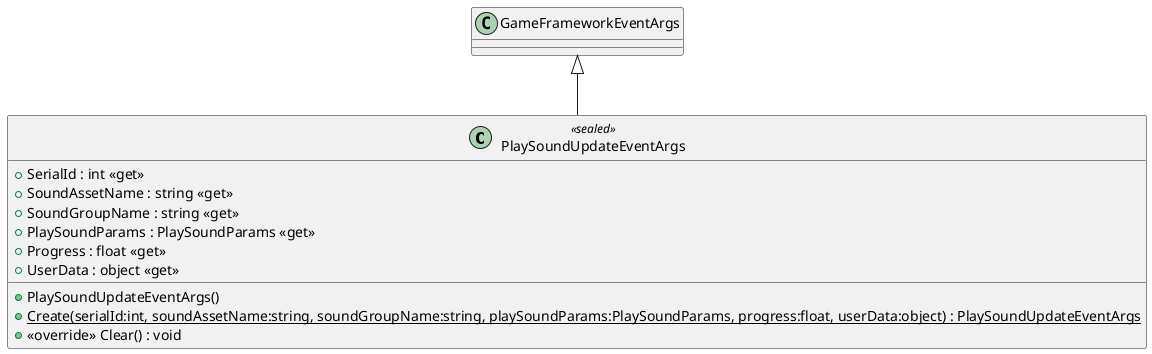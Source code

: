 @startuml
class PlaySoundUpdateEventArgs <<sealed>> {
    + PlaySoundUpdateEventArgs()
    + SerialId : int <<get>>
    + SoundAssetName : string <<get>>
    + SoundGroupName : string <<get>>
    + PlaySoundParams : PlaySoundParams <<get>>
    + Progress : float <<get>>
    + UserData : object <<get>>
    + {static} Create(serialId:int, soundAssetName:string, soundGroupName:string, playSoundParams:PlaySoundParams, progress:float, userData:object) : PlaySoundUpdateEventArgs
    + <<override>> Clear() : void
}
GameFrameworkEventArgs <|-- PlaySoundUpdateEventArgs
@enduml
